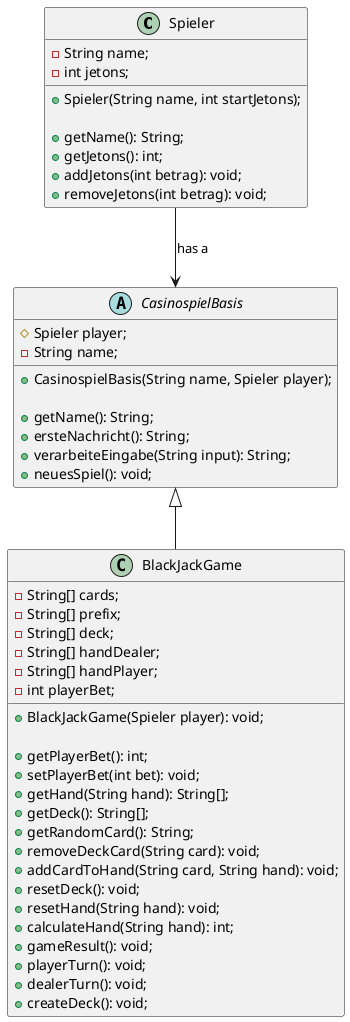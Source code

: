 @startuml BlackJack
class Spieler {
    - String name;
    - int jetons;

    + Spieler(String name, int startJetons);

    + getName(): String;
    + getJetons(): int;
    + addJetons(int betrag): void;
    + removeJetons(int betrag): void;
}

abstract class CasinospielBasis {
    # Spieler player;
    - String name;

    + CasinospielBasis(String name, Spieler player);

    + getName(): String;
    + ersteNachricht(): String;
    + verarbeiteEingabe(String input): String;
    + neuesSpiel(): void;
}


class BlackJackGame extends CasinospielBasis{
    - String[] cards;
    - String[] prefix;
    - String[] deck;
    - String[] handDealer;
    - String[] handPlayer; 
    - int playerBet;

    + BlackJackGame(Spieler player): void;

    + getPlayerBet(): int;
    + setPlayerBet(int bet): void;
    + getHand(String hand): String[];
    + getDeck(): String[];
    + getRandomCard(): String;
    + removeDeckCard(String card): void;
    + addCardToHand(String card, String hand): void;
    + resetDeck(): void;
    + resetHand(String hand): void;
    + calculateHand(String hand): int;
    + gameResult(): void;
    + playerTurn(): void;
    + dealerTurn(): void;
    + createDeck(): void;
}

Spieler --> CasinospielBasis : "has a"
@enduml
